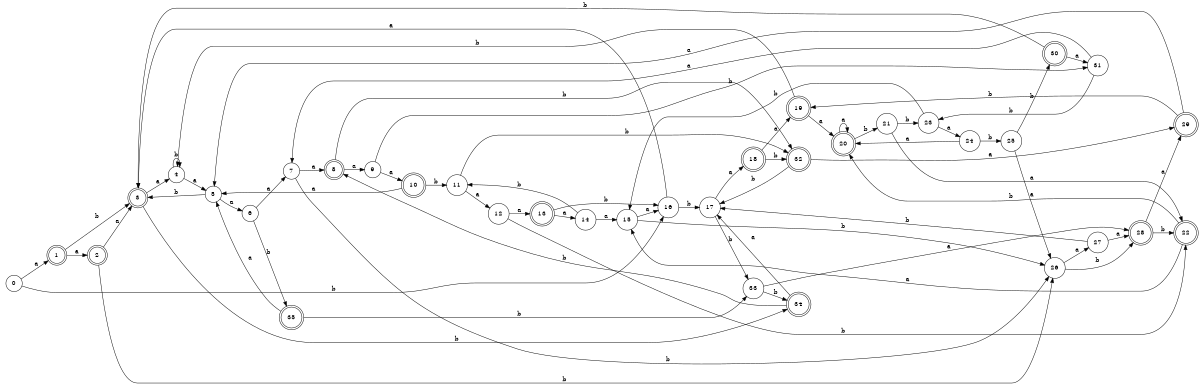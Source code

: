 digraph n29_3 {
__start0 [label="" shape="none"];

rankdir=LR;
size="8,5";

s0 [style="filled", color="black", fillcolor="white" shape="circle", label="0"];
s1 [style="rounded,filled", color="black", fillcolor="white" shape="doublecircle", label="1"];
s2 [style="rounded,filled", color="black", fillcolor="white" shape="doublecircle", label="2"];
s3 [style="rounded,filled", color="black", fillcolor="white" shape="doublecircle", label="3"];
s4 [style="filled", color="black", fillcolor="white" shape="circle", label="4"];
s5 [style="filled", color="black", fillcolor="white" shape="circle", label="5"];
s6 [style="filled", color="black", fillcolor="white" shape="circle", label="6"];
s7 [style="filled", color="black", fillcolor="white" shape="circle", label="7"];
s8 [style="rounded,filled", color="black", fillcolor="white" shape="doublecircle", label="8"];
s9 [style="filled", color="black", fillcolor="white" shape="circle", label="9"];
s10 [style="rounded,filled", color="black", fillcolor="white" shape="doublecircle", label="10"];
s11 [style="filled", color="black", fillcolor="white" shape="circle", label="11"];
s12 [style="filled", color="black", fillcolor="white" shape="circle", label="12"];
s13 [style="rounded,filled", color="black", fillcolor="white" shape="doublecircle", label="13"];
s14 [style="filled", color="black", fillcolor="white" shape="circle", label="14"];
s15 [style="filled", color="black", fillcolor="white" shape="circle", label="15"];
s16 [style="filled", color="black", fillcolor="white" shape="circle", label="16"];
s17 [style="filled", color="black", fillcolor="white" shape="circle", label="17"];
s18 [style="rounded,filled", color="black", fillcolor="white" shape="doublecircle", label="18"];
s19 [style="rounded,filled", color="black", fillcolor="white" shape="doublecircle", label="19"];
s20 [style="rounded,filled", color="black", fillcolor="white" shape="doublecircle", label="20"];
s21 [style="filled", color="black", fillcolor="white" shape="circle", label="21"];
s22 [style="rounded,filled", color="black", fillcolor="white" shape="doublecircle", label="22"];
s23 [style="filled", color="black", fillcolor="white" shape="circle", label="23"];
s24 [style="filled", color="black", fillcolor="white" shape="circle", label="24"];
s25 [style="filled", color="black", fillcolor="white" shape="circle", label="25"];
s26 [style="filled", color="black", fillcolor="white" shape="circle", label="26"];
s27 [style="filled", color="black", fillcolor="white" shape="circle", label="27"];
s28 [style="rounded,filled", color="black", fillcolor="white" shape="doublecircle", label="28"];
s29 [style="rounded,filled", color="black", fillcolor="white" shape="doublecircle", label="29"];
s30 [style="rounded,filled", color="black", fillcolor="white" shape="doublecircle", label="30"];
s31 [style="filled", color="black", fillcolor="white" shape="circle", label="31"];
s32 [style="rounded,filled", color="black", fillcolor="white" shape="doublecircle", label="32"];
s33 [style="filled", color="black", fillcolor="white" shape="circle", label="33"];
s34 [style="rounded,filled", color="black", fillcolor="white" shape="doublecircle", label="34"];
s35 [style="rounded,filled", color="black", fillcolor="white" shape="doublecircle", label="35"];
s0 -> s1 [label="a"];
s0 -> s16 [label="b"];
s1 -> s2 [label="a"];
s1 -> s3 [label="b"];
s2 -> s3 [label="a"];
s2 -> s26 [label="b"];
s3 -> s4 [label="a"];
s3 -> s34 [label="b"];
s4 -> s5 [label="a"];
s4 -> s4 [label="b"];
s5 -> s6 [label="a"];
s5 -> s3 [label="b"];
s6 -> s7 [label="a"];
s6 -> s35 [label="b"];
s7 -> s8 [label="a"];
s7 -> s26 [label="b"];
s8 -> s9 [label="a"];
s8 -> s32 [label="b"];
s9 -> s10 [label="a"];
s9 -> s31 [label="b"];
s10 -> s5 [label="a"];
s10 -> s11 [label="b"];
s11 -> s12 [label="a"];
s11 -> s32 [label="b"];
s12 -> s13 [label="a"];
s12 -> s22 [label="b"];
s13 -> s14 [label="a"];
s13 -> s16 [label="b"];
s14 -> s15 [label="a"];
s14 -> s11 [label="b"];
s15 -> s16 [label="a"];
s15 -> s26 [label="b"];
s16 -> s3 [label="a"];
s16 -> s17 [label="b"];
s17 -> s18 [label="a"];
s17 -> s33 [label="b"];
s18 -> s19 [label="a"];
s18 -> s32 [label="b"];
s19 -> s20 [label="a"];
s19 -> s4 [label="b"];
s20 -> s20 [label="a"];
s20 -> s21 [label="b"];
s21 -> s22 [label="a"];
s21 -> s23 [label="b"];
s22 -> s15 [label="a"];
s22 -> s20 [label="b"];
s23 -> s24 [label="a"];
s23 -> s15 [label="b"];
s24 -> s20 [label="a"];
s24 -> s25 [label="b"];
s25 -> s26 [label="a"];
s25 -> s30 [label="b"];
s26 -> s27 [label="a"];
s26 -> s28 [label="b"];
s27 -> s28 [label="a"];
s27 -> s17 [label="b"];
s28 -> s29 [label="a"];
s28 -> s22 [label="b"];
s29 -> s5 [label="a"];
s29 -> s19 [label="b"];
s30 -> s31 [label="a"];
s30 -> s3 [label="b"];
s31 -> s7 [label="a"];
s31 -> s23 [label="b"];
s32 -> s29 [label="a"];
s32 -> s17 [label="b"];
s33 -> s28 [label="a"];
s33 -> s34 [label="b"];
s34 -> s17 [label="a"];
s34 -> s8 [label="b"];
s35 -> s5 [label="a"];
s35 -> s33 [label="b"];

}